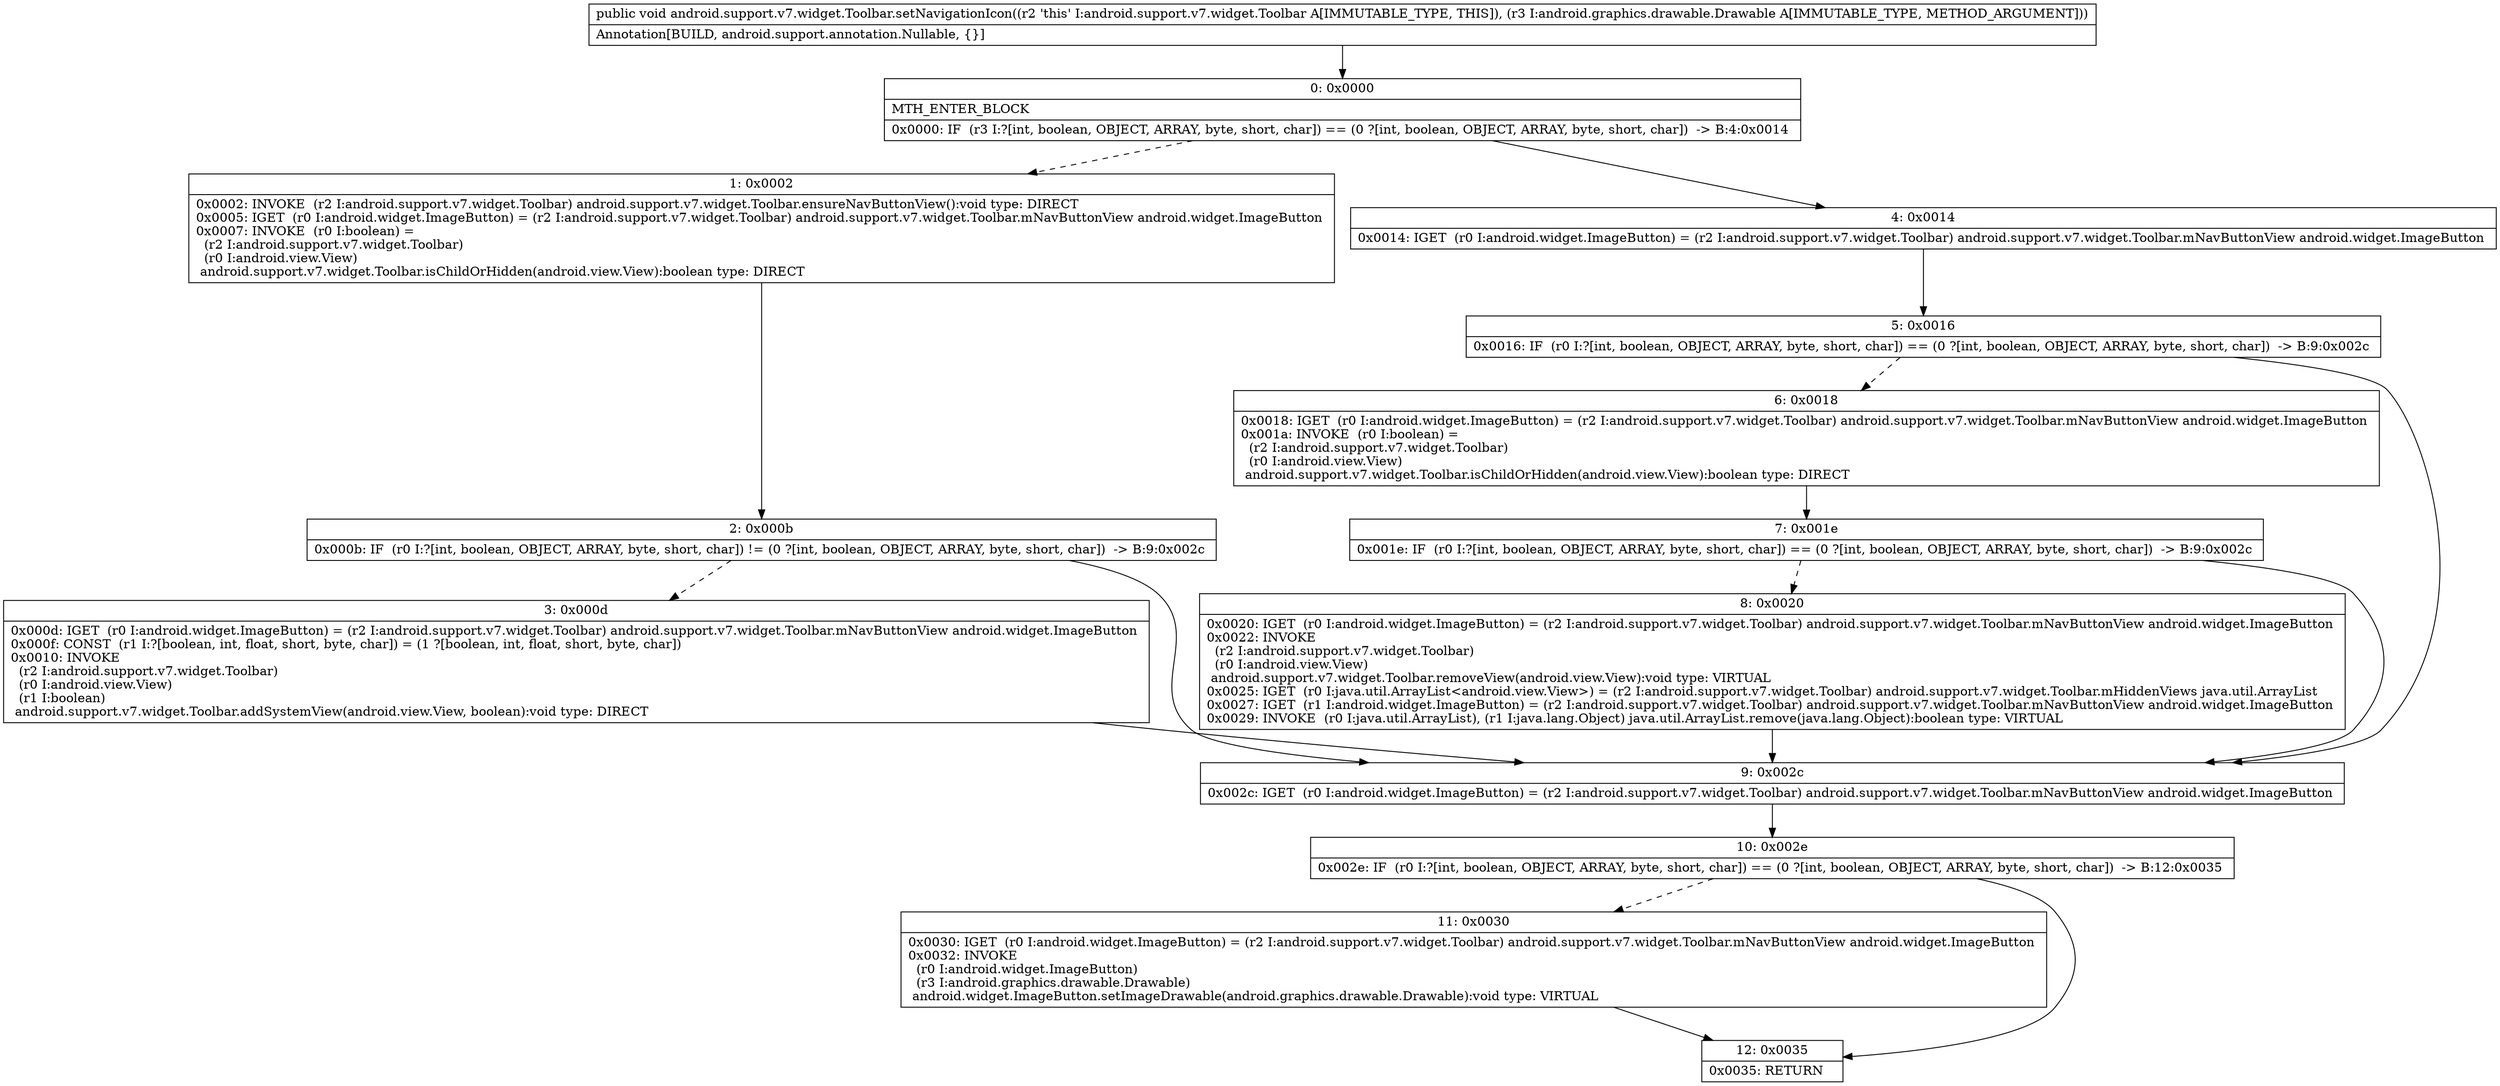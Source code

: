 digraph "CFG forandroid.support.v7.widget.Toolbar.setNavigationIcon(Landroid\/graphics\/drawable\/Drawable;)V" {
Node_0 [shape=record,label="{0\:\ 0x0000|MTH_ENTER_BLOCK\l|0x0000: IF  (r3 I:?[int, boolean, OBJECT, ARRAY, byte, short, char]) == (0 ?[int, boolean, OBJECT, ARRAY, byte, short, char])  \-\> B:4:0x0014 \l}"];
Node_1 [shape=record,label="{1\:\ 0x0002|0x0002: INVOKE  (r2 I:android.support.v7.widget.Toolbar) android.support.v7.widget.Toolbar.ensureNavButtonView():void type: DIRECT \l0x0005: IGET  (r0 I:android.widget.ImageButton) = (r2 I:android.support.v7.widget.Toolbar) android.support.v7.widget.Toolbar.mNavButtonView android.widget.ImageButton \l0x0007: INVOKE  (r0 I:boolean) = \l  (r2 I:android.support.v7.widget.Toolbar)\l  (r0 I:android.view.View)\l android.support.v7.widget.Toolbar.isChildOrHidden(android.view.View):boolean type: DIRECT \l}"];
Node_2 [shape=record,label="{2\:\ 0x000b|0x000b: IF  (r0 I:?[int, boolean, OBJECT, ARRAY, byte, short, char]) != (0 ?[int, boolean, OBJECT, ARRAY, byte, short, char])  \-\> B:9:0x002c \l}"];
Node_3 [shape=record,label="{3\:\ 0x000d|0x000d: IGET  (r0 I:android.widget.ImageButton) = (r2 I:android.support.v7.widget.Toolbar) android.support.v7.widget.Toolbar.mNavButtonView android.widget.ImageButton \l0x000f: CONST  (r1 I:?[boolean, int, float, short, byte, char]) = (1 ?[boolean, int, float, short, byte, char]) \l0x0010: INVOKE  \l  (r2 I:android.support.v7.widget.Toolbar)\l  (r0 I:android.view.View)\l  (r1 I:boolean)\l android.support.v7.widget.Toolbar.addSystemView(android.view.View, boolean):void type: DIRECT \l}"];
Node_4 [shape=record,label="{4\:\ 0x0014|0x0014: IGET  (r0 I:android.widget.ImageButton) = (r2 I:android.support.v7.widget.Toolbar) android.support.v7.widget.Toolbar.mNavButtonView android.widget.ImageButton \l}"];
Node_5 [shape=record,label="{5\:\ 0x0016|0x0016: IF  (r0 I:?[int, boolean, OBJECT, ARRAY, byte, short, char]) == (0 ?[int, boolean, OBJECT, ARRAY, byte, short, char])  \-\> B:9:0x002c \l}"];
Node_6 [shape=record,label="{6\:\ 0x0018|0x0018: IGET  (r0 I:android.widget.ImageButton) = (r2 I:android.support.v7.widget.Toolbar) android.support.v7.widget.Toolbar.mNavButtonView android.widget.ImageButton \l0x001a: INVOKE  (r0 I:boolean) = \l  (r2 I:android.support.v7.widget.Toolbar)\l  (r0 I:android.view.View)\l android.support.v7.widget.Toolbar.isChildOrHidden(android.view.View):boolean type: DIRECT \l}"];
Node_7 [shape=record,label="{7\:\ 0x001e|0x001e: IF  (r0 I:?[int, boolean, OBJECT, ARRAY, byte, short, char]) == (0 ?[int, boolean, OBJECT, ARRAY, byte, short, char])  \-\> B:9:0x002c \l}"];
Node_8 [shape=record,label="{8\:\ 0x0020|0x0020: IGET  (r0 I:android.widget.ImageButton) = (r2 I:android.support.v7.widget.Toolbar) android.support.v7.widget.Toolbar.mNavButtonView android.widget.ImageButton \l0x0022: INVOKE  \l  (r2 I:android.support.v7.widget.Toolbar)\l  (r0 I:android.view.View)\l android.support.v7.widget.Toolbar.removeView(android.view.View):void type: VIRTUAL \l0x0025: IGET  (r0 I:java.util.ArrayList\<android.view.View\>) = (r2 I:android.support.v7.widget.Toolbar) android.support.v7.widget.Toolbar.mHiddenViews java.util.ArrayList \l0x0027: IGET  (r1 I:android.widget.ImageButton) = (r2 I:android.support.v7.widget.Toolbar) android.support.v7.widget.Toolbar.mNavButtonView android.widget.ImageButton \l0x0029: INVOKE  (r0 I:java.util.ArrayList), (r1 I:java.lang.Object) java.util.ArrayList.remove(java.lang.Object):boolean type: VIRTUAL \l}"];
Node_9 [shape=record,label="{9\:\ 0x002c|0x002c: IGET  (r0 I:android.widget.ImageButton) = (r2 I:android.support.v7.widget.Toolbar) android.support.v7.widget.Toolbar.mNavButtonView android.widget.ImageButton \l}"];
Node_10 [shape=record,label="{10\:\ 0x002e|0x002e: IF  (r0 I:?[int, boolean, OBJECT, ARRAY, byte, short, char]) == (0 ?[int, boolean, OBJECT, ARRAY, byte, short, char])  \-\> B:12:0x0035 \l}"];
Node_11 [shape=record,label="{11\:\ 0x0030|0x0030: IGET  (r0 I:android.widget.ImageButton) = (r2 I:android.support.v7.widget.Toolbar) android.support.v7.widget.Toolbar.mNavButtonView android.widget.ImageButton \l0x0032: INVOKE  \l  (r0 I:android.widget.ImageButton)\l  (r3 I:android.graphics.drawable.Drawable)\l android.widget.ImageButton.setImageDrawable(android.graphics.drawable.Drawable):void type: VIRTUAL \l}"];
Node_12 [shape=record,label="{12\:\ 0x0035|0x0035: RETURN   \l}"];
MethodNode[shape=record,label="{public void android.support.v7.widget.Toolbar.setNavigationIcon((r2 'this' I:android.support.v7.widget.Toolbar A[IMMUTABLE_TYPE, THIS]), (r3 I:android.graphics.drawable.Drawable A[IMMUTABLE_TYPE, METHOD_ARGUMENT]))  | Annotation[BUILD, android.support.annotation.Nullable, \{\}]\l}"];
MethodNode -> Node_0;
Node_0 -> Node_1[style=dashed];
Node_0 -> Node_4;
Node_1 -> Node_2;
Node_2 -> Node_3[style=dashed];
Node_2 -> Node_9;
Node_3 -> Node_9;
Node_4 -> Node_5;
Node_5 -> Node_6[style=dashed];
Node_5 -> Node_9;
Node_6 -> Node_7;
Node_7 -> Node_8[style=dashed];
Node_7 -> Node_9;
Node_8 -> Node_9;
Node_9 -> Node_10;
Node_10 -> Node_11[style=dashed];
Node_10 -> Node_12;
Node_11 -> Node_12;
}

